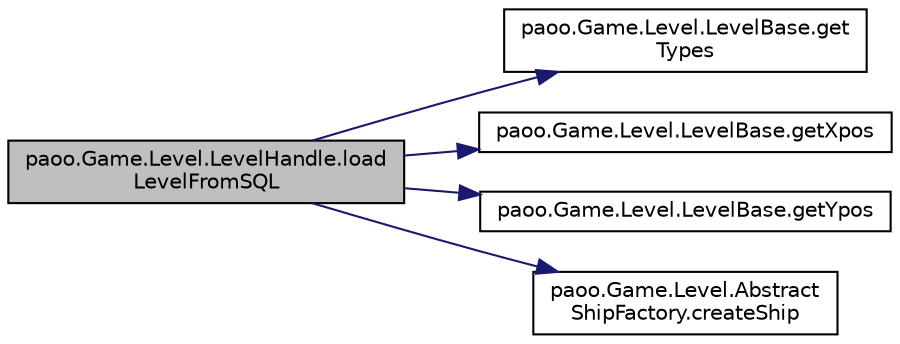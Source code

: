 digraph "paoo.Game.Level.LevelHandle.loadLevelFromSQL"
{
 // LATEX_PDF_SIZE
  edge [fontname="Helvetica",fontsize="10",labelfontname="Helvetica",labelfontsize="10"];
  node [fontname="Helvetica",fontsize="10",shape=record];
  rankdir="LR";
  Node34 [label="paoo.Game.Level.LevelHandle.load\lLevelFromSQL",height=0.2,width=0.4,color="black", fillcolor="grey75", style="filled", fontcolor="black",tooltip=" "];
  Node34 -> Node35 [color="midnightblue",fontsize="10",style="solid",fontname="Helvetica"];
  Node35 [label="paoo.Game.Level.LevelBase.get\lTypes",height=0.2,width=0.4,color="black", fillcolor="white", style="filled",URL="$classpaoo_1_1_game_1_1_level_1_1_level_base.html#ac2cde934abb58bd81b1d14729ec48d3c",tooltip=" "];
  Node34 -> Node36 [color="midnightblue",fontsize="10",style="solid",fontname="Helvetica"];
  Node36 [label="paoo.Game.Level.LevelBase.getXpos",height=0.2,width=0.4,color="black", fillcolor="white", style="filled",URL="$classpaoo_1_1_game_1_1_level_1_1_level_base.html#a193a4d1d30cb319aada767c5b2d03203",tooltip=" "];
  Node34 -> Node37 [color="midnightblue",fontsize="10",style="solid",fontname="Helvetica"];
  Node37 [label="paoo.Game.Level.LevelBase.getYpos",height=0.2,width=0.4,color="black", fillcolor="white", style="filled",URL="$classpaoo_1_1_game_1_1_level_1_1_level_base.html#aa40f0324d66fd9e0258effbf414529d6",tooltip=" "];
  Node34 -> Node38 [color="midnightblue",fontsize="10",style="solid",fontname="Helvetica"];
  Node38 [label="paoo.Game.Level.Abstract\lShipFactory.createShip",height=0.2,width=0.4,color="black", fillcolor="white", style="filled",URL="$classpaoo_1_1_game_1_1_level_1_1_abstract_ship_factory.html#a8cb1e38327a9ce0deb2e53cad78d9082",tooltip=" "];
}
